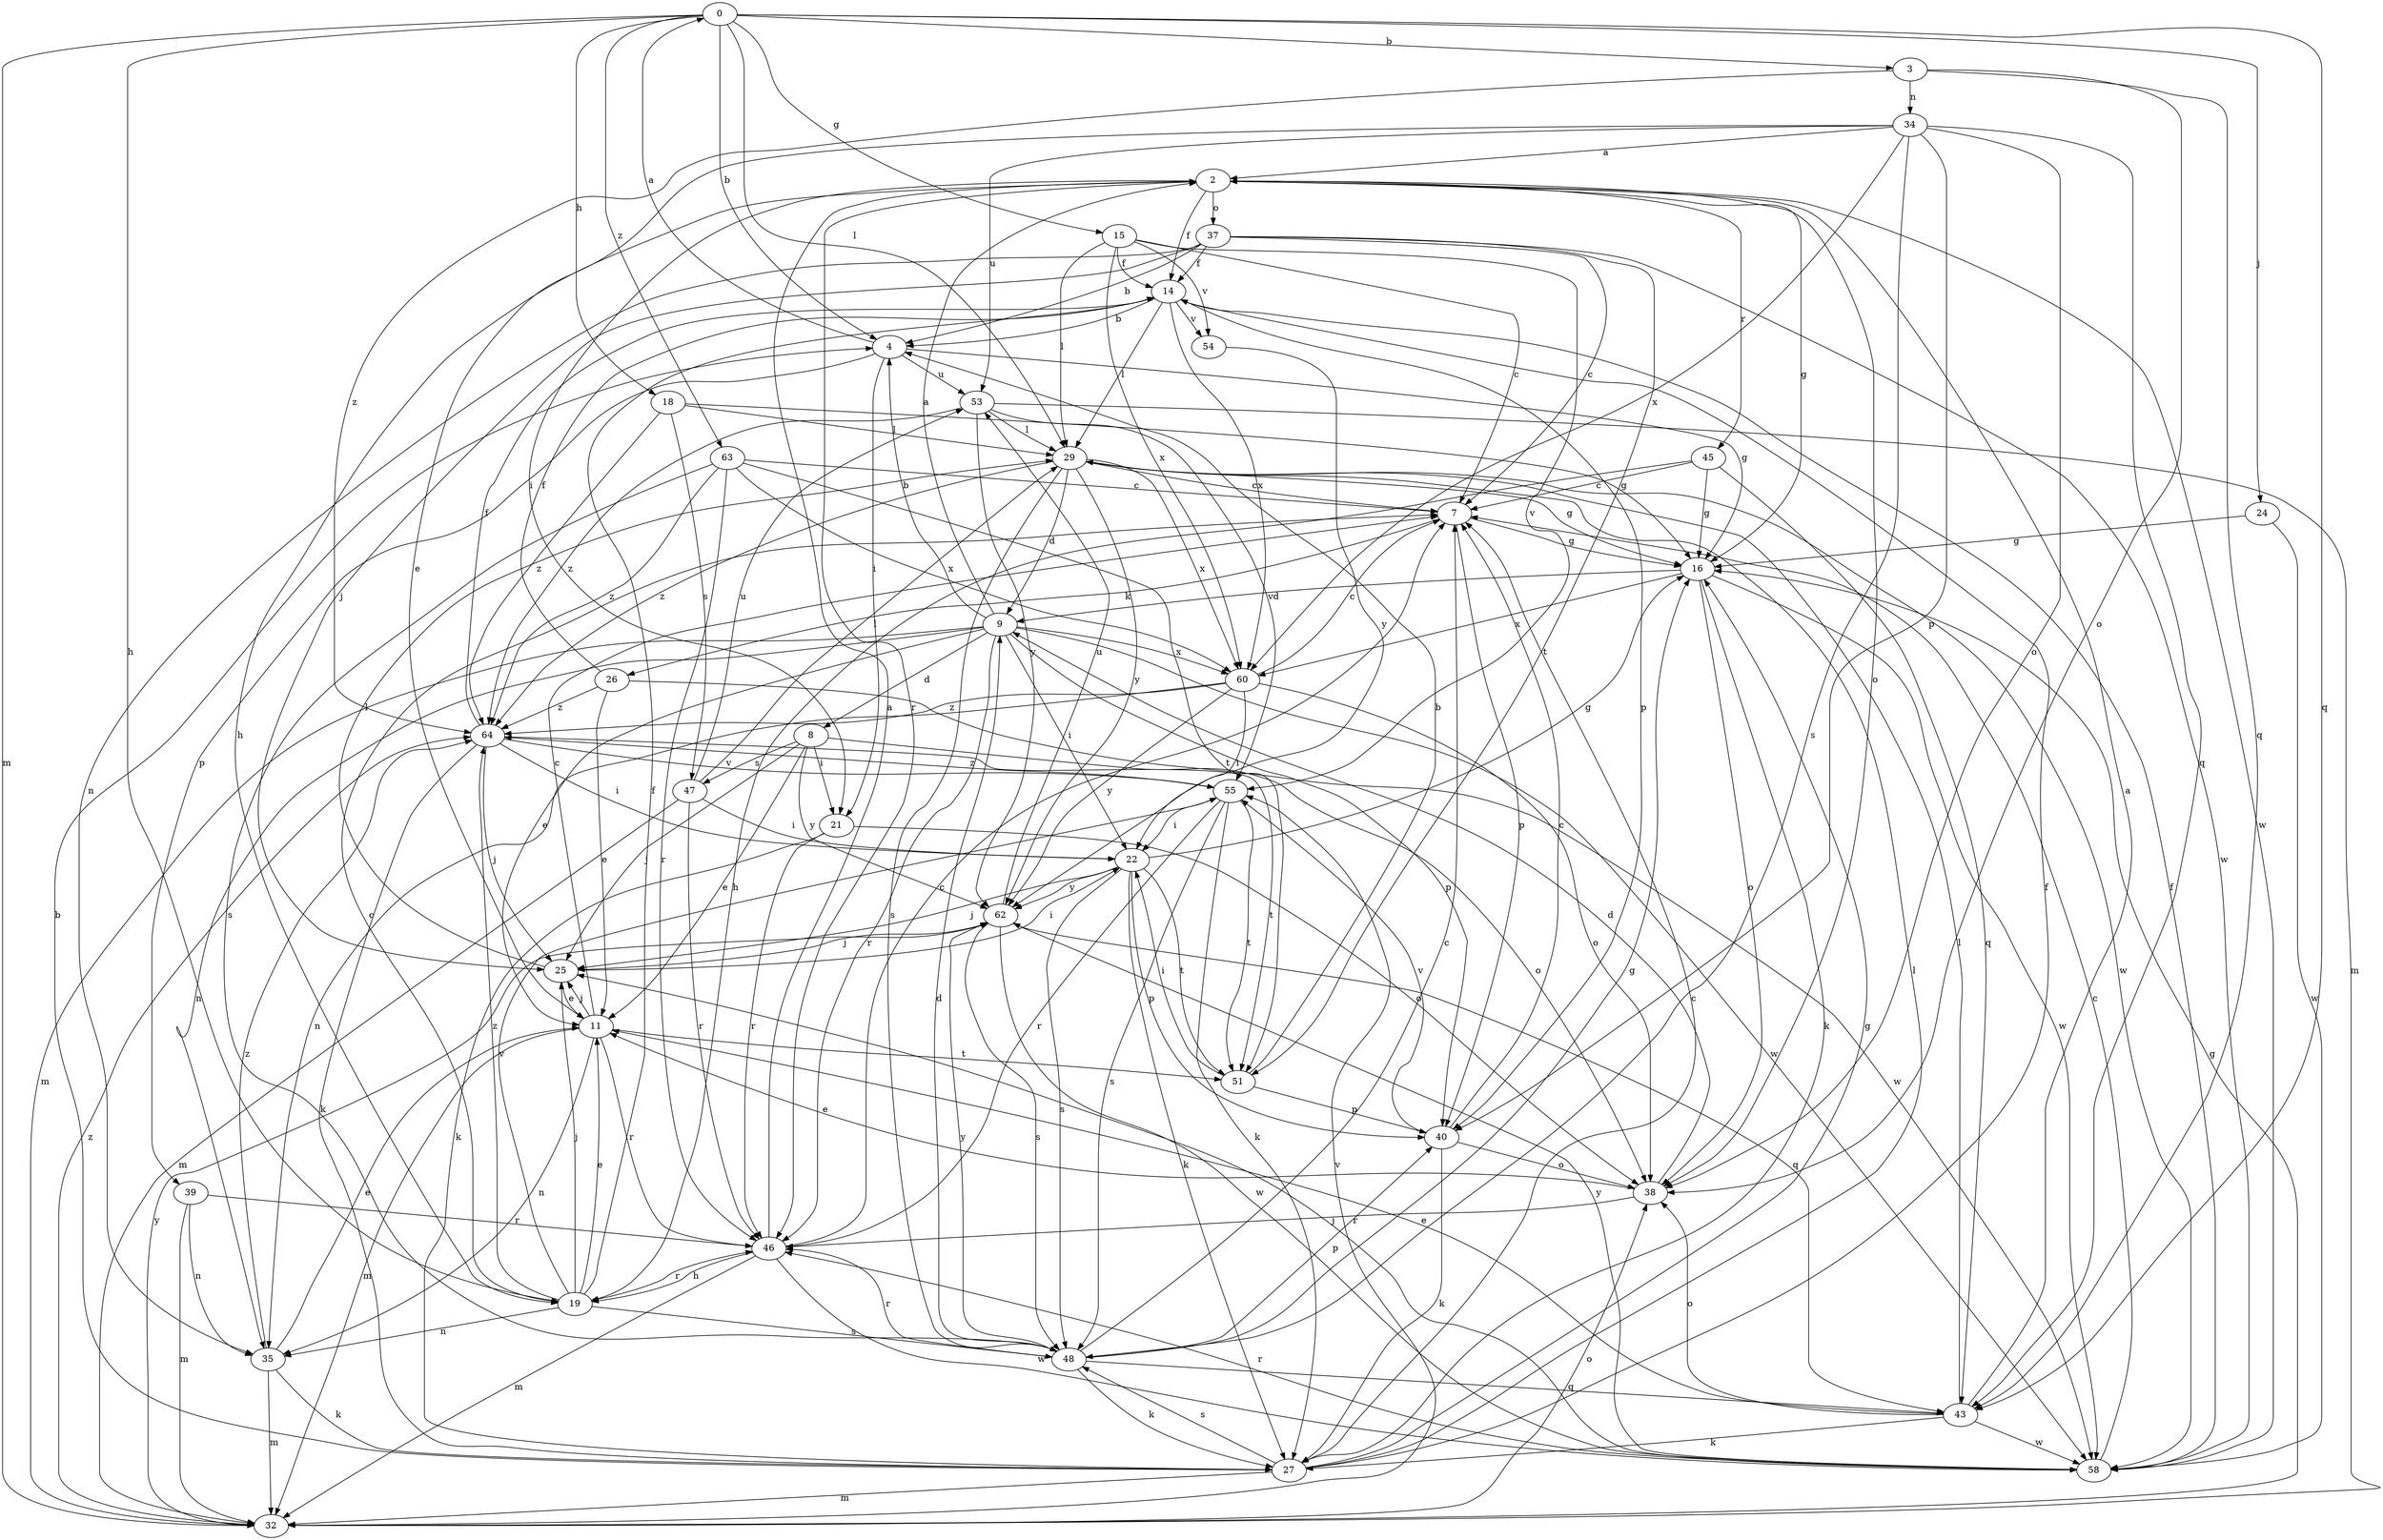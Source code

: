 strict digraph  {
0;
2;
3;
4;
7;
8;
9;
11;
14;
15;
16;
18;
19;
21;
22;
24;
25;
26;
27;
29;
32;
34;
35;
37;
38;
39;
40;
43;
45;
46;
47;
48;
51;
53;
54;
55;
58;
60;
62;
63;
64;
0 -> 3  [label=b];
0 -> 4  [label=b];
0 -> 15  [label=g];
0 -> 18  [label=h];
0 -> 19  [label=h];
0 -> 24  [label=j];
0 -> 29  [label=l];
0 -> 32  [label=m];
0 -> 43  [label=q];
0 -> 63  [label=z];
2 -> 14  [label=f];
2 -> 16  [label=g];
2 -> 19  [label=h];
2 -> 21  [label=i];
2 -> 37  [label=o];
2 -> 38  [label=o];
2 -> 45  [label=r];
2 -> 46  [label=r];
2 -> 58  [label=w];
3 -> 34  [label=n];
3 -> 38  [label=o];
3 -> 43  [label=q];
3 -> 64  [label=z];
4 -> 0  [label=a];
4 -> 16  [label=g];
4 -> 21  [label=i];
4 -> 39  [label=p];
4 -> 53  [label=u];
7 -> 16  [label=g];
7 -> 26  [label=k];
7 -> 40  [label=p];
8 -> 11  [label=e];
8 -> 21  [label=i];
8 -> 25  [label=j];
8 -> 38  [label=o];
8 -> 47  [label=s];
8 -> 62  [label=y];
9 -> 2  [label=a];
9 -> 4  [label=b];
9 -> 8  [label=d];
9 -> 11  [label=e];
9 -> 22  [label=i];
9 -> 32  [label=m];
9 -> 35  [label=n];
9 -> 40  [label=p];
9 -> 46  [label=r];
9 -> 58  [label=w];
9 -> 60  [label=x];
11 -> 7  [label=c];
11 -> 25  [label=j];
11 -> 32  [label=m];
11 -> 35  [label=n];
11 -> 46  [label=r];
11 -> 51  [label=t];
14 -> 4  [label=b];
14 -> 29  [label=l];
14 -> 40  [label=p];
14 -> 54  [label=v];
14 -> 60  [label=x];
15 -> 7  [label=c];
15 -> 14  [label=f];
15 -> 29  [label=l];
15 -> 54  [label=v];
15 -> 55  [label=v];
15 -> 60  [label=x];
16 -> 9  [label=d];
16 -> 27  [label=k];
16 -> 38  [label=o];
16 -> 58  [label=w];
16 -> 60  [label=x];
18 -> 16  [label=g];
18 -> 29  [label=l];
18 -> 47  [label=s];
18 -> 64  [label=z];
19 -> 7  [label=c];
19 -> 11  [label=e];
19 -> 14  [label=f];
19 -> 25  [label=j];
19 -> 35  [label=n];
19 -> 46  [label=r];
19 -> 48  [label=s];
19 -> 55  [label=v];
19 -> 64  [label=z];
21 -> 27  [label=k];
21 -> 38  [label=o];
21 -> 46  [label=r];
22 -> 16  [label=g];
22 -> 25  [label=j];
22 -> 27  [label=k];
22 -> 40  [label=p];
22 -> 48  [label=s];
22 -> 51  [label=t];
22 -> 62  [label=y];
24 -> 16  [label=g];
24 -> 58  [label=w];
25 -> 11  [label=e];
25 -> 22  [label=i];
25 -> 29  [label=l];
26 -> 11  [label=e];
26 -> 14  [label=f];
26 -> 58  [label=w];
26 -> 64  [label=z];
27 -> 4  [label=b];
27 -> 7  [label=c];
27 -> 14  [label=f];
27 -> 16  [label=g];
27 -> 29  [label=l];
27 -> 32  [label=m];
27 -> 48  [label=s];
29 -> 7  [label=c];
29 -> 9  [label=d];
29 -> 16  [label=g];
29 -> 48  [label=s];
29 -> 58  [label=w];
29 -> 60  [label=x];
29 -> 62  [label=y];
29 -> 64  [label=z];
32 -> 16  [label=g];
32 -> 38  [label=o];
32 -> 55  [label=v];
32 -> 62  [label=y];
32 -> 64  [label=z];
34 -> 2  [label=a];
34 -> 11  [label=e];
34 -> 38  [label=o];
34 -> 40  [label=p];
34 -> 43  [label=q];
34 -> 48  [label=s];
34 -> 53  [label=u];
34 -> 60  [label=x];
35 -> 11  [label=e];
35 -> 27  [label=k];
35 -> 32  [label=m];
35 -> 64  [label=z];
37 -> 4  [label=b];
37 -> 7  [label=c];
37 -> 14  [label=f];
37 -> 25  [label=j];
37 -> 35  [label=n];
37 -> 51  [label=t];
37 -> 58  [label=w];
38 -> 9  [label=d];
38 -> 11  [label=e];
38 -> 46  [label=r];
39 -> 32  [label=m];
39 -> 35  [label=n];
39 -> 46  [label=r];
40 -> 7  [label=c];
40 -> 27  [label=k];
40 -> 38  [label=o];
40 -> 55  [label=v];
43 -> 2  [label=a];
43 -> 11  [label=e];
43 -> 27  [label=k];
43 -> 29  [label=l];
43 -> 38  [label=o];
43 -> 58  [label=w];
45 -> 7  [label=c];
45 -> 16  [label=g];
45 -> 19  [label=h];
45 -> 43  [label=q];
46 -> 2  [label=a];
46 -> 7  [label=c];
46 -> 19  [label=h];
46 -> 32  [label=m];
46 -> 58  [label=w];
47 -> 22  [label=i];
47 -> 29  [label=l];
47 -> 32  [label=m];
47 -> 46  [label=r];
47 -> 53  [label=u];
48 -> 7  [label=c];
48 -> 9  [label=d];
48 -> 16  [label=g];
48 -> 27  [label=k];
48 -> 40  [label=p];
48 -> 43  [label=q];
48 -> 46  [label=r];
48 -> 62  [label=y];
51 -> 4  [label=b];
51 -> 22  [label=i];
51 -> 40  [label=p];
53 -> 29  [label=l];
53 -> 32  [label=m];
53 -> 55  [label=v];
53 -> 62  [label=y];
53 -> 64  [label=z];
54 -> 62  [label=y];
55 -> 22  [label=i];
55 -> 27  [label=k];
55 -> 46  [label=r];
55 -> 48  [label=s];
55 -> 51  [label=t];
55 -> 64  [label=z];
58 -> 7  [label=c];
58 -> 14  [label=f];
58 -> 25  [label=j];
58 -> 46  [label=r];
58 -> 62  [label=y];
60 -> 7  [label=c];
60 -> 22  [label=i];
60 -> 35  [label=n];
60 -> 38  [label=o];
60 -> 62  [label=y];
60 -> 64  [label=z];
62 -> 25  [label=j];
62 -> 43  [label=q];
62 -> 48  [label=s];
62 -> 53  [label=u];
62 -> 58  [label=w];
63 -> 7  [label=c];
63 -> 46  [label=r];
63 -> 48  [label=s];
63 -> 51  [label=t];
63 -> 60  [label=x];
63 -> 64  [label=z];
64 -> 14  [label=f];
64 -> 22  [label=i];
64 -> 25  [label=j];
64 -> 27  [label=k];
64 -> 51  [label=t];
64 -> 55  [label=v];
}
